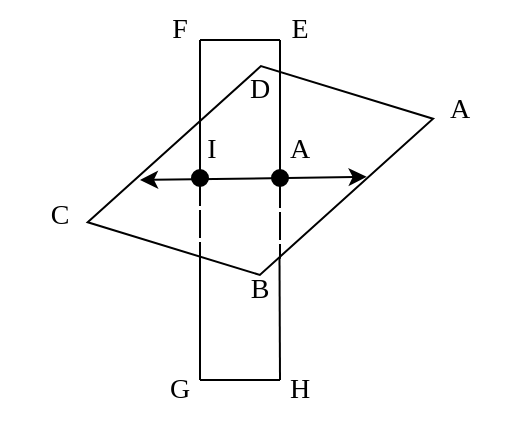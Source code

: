 <mxfile>
    <diagram id="3Ij6UiM6bG9BNMVCDpJ7" name="Page-1">
        <mxGraphModel dx="591" dy="292" grid="1" gridSize="10" guides="1" tooltips="1" connect="1" arrows="1" fold="1" page="1" pageScale="1" pageWidth="850" pageHeight="1100" math="0" shadow="0">
            <root>
                <mxCell id="0"/>
                <mxCell id="1" parent="0"/>
                <mxCell id="2" value="" style="shape=parallelogram;perimeter=parallelogramPerimeter;whiteSpace=wrap;html=1;fixedSize=1;size=60;rotation=17;" vertex="1" parent="1">
                    <mxGeometry x="275.19" y="125.26" width="150" height="100" as="geometry"/>
                </mxCell>
                <mxCell id="7" value="" style="endArrow=none;html=1;" edge="1" parent="1">
                    <mxGeometry width="50" height="50" relative="1" as="geometry">
                        <mxPoint x="320" y="110" as="sourcePoint"/>
                        <mxPoint x="320" y="110" as="targetPoint"/>
                        <Array as="points">
                            <mxPoint x="320" y="180"/>
                        </Array>
                    </mxGeometry>
                </mxCell>
                <mxCell id="9" value="" style="endArrow=none;html=1;" edge="1" parent="1">
                    <mxGeometry width="50" height="50" relative="1" as="geometry">
                        <mxPoint x="320" y="110" as="sourcePoint"/>
                        <mxPoint x="360" y="110" as="targetPoint"/>
                    </mxGeometry>
                </mxCell>
                <mxCell id="10" value="" style="endArrow=none;html=1;" edge="1" parent="1">
                    <mxGeometry width="50" height="50" relative="1" as="geometry">
                        <mxPoint x="360" y="110" as="sourcePoint"/>
                        <mxPoint x="360" y="110" as="targetPoint"/>
                        <Array as="points">
                            <mxPoint x="360" y="180"/>
                        </Array>
                    </mxGeometry>
                </mxCell>
                <mxCell id="11" value="" style="endArrow=none;html=1;dashed=1;dashPattern=8 8;" edge="1" parent="1">
                    <mxGeometry width="50" height="50" relative="1" as="geometry">
                        <mxPoint x="360" y="164" as="sourcePoint"/>
                        <mxPoint x="360" y="164" as="targetPoint"/>
                        <Array as="points">
                            <mxPoint x="360" y="224"/>
                        </Array>
                    </mxGeometry>
                </mxCell>
                <mxCell id="12" value="" style="endArrow=none;html=1;dashed=1;dashPattern=8 8;" edge="1" parent="1">
                    <mxGeometry width="50" height="50" relative="1" as="geometry">
                        <mxPoint x="320" y="163" as="sourcePoint"/>
                        <mxPoint x="320" y="163" as="targetPoint"/>
                        <Array as="points">
                            <mxPoint x="320" y="223"/>
                        </Array>
                    </mxGeometry>
                </mxCell>
                <mxCell id="14" value="" style="endArrow=classic;startArrow=classic;html=1;entryX=0.845;entryY=0.375;entryDx=0;entryDy=0;entryPerimeter=0;" edge="1" parent="1" target="2">
                    <mxGeometry width="50" height="50" relative="1" as="geometry">
                        <mxPoint x="290" y="180" as="sourcePoint"/>
                        <mxPoint x="380" y="160" as="targetPoint"/>
                    </mxGeometry>
                </mxCell>
                <mxCell id="15" value="&lt;font face=&quot;Times New Roman&quot; style=&quot;font-size: 14px;&quot;&gt;A&lt;/font&gt;" style="text;html=1;strokeColor=none;fillColor=none;align=center;verticalAlign=middle;whiteSpace=wrap;rounded=0;" vertex="1" parent="1">
                    <mxGeometry x="340" y="150" width="60" height="30" as="geometry"/>
                </mxCell>
                <mxCell id="16" value="" style="verticalLabelPosition=bottom;verticalAlign=top;html=1;shape=mxgraph.flowchart.on-page_reference;fillColor=#000000;" vertex="1" parent="1">
                    <mxGeometry x="316" y="175" width="8" height="8" as="geometry"/>
                </mxCell>
                <mxCell id="19" value="" style="verticalLabelPosition=bottom;verticalAlign=top;html=1;shape=mxgraph.flowchart.on-page_reference;fillColor=#000000;" vertex="1" parent="1">
                    <mxGeometry x="356" y="175" width="8" height="8" as="geometry"/>
                </mxCell>
                <mxCell id="20" value="&lt;font face=&quot;Times New Roman&quot; style=&quot;font-size: 14px;&quot;&gt;I&lt;/font&gt;" style="text;html=1;strokeColor=none;fillColor=none;align=center;verticalAlign=middle;whiteSpace=wrap;rounded=0;" vertex="1" parent="1">
                    <mxGeometry x="296" y="150" width="60" height="30" as="geometry"/>
                </mxCell>
                <mxCell id="21" value="" style="endArrow=none;html=1;fontSize=14;" edge="1" parent="1">
                    <mxGeometry width="50" height="50" relative="1" as="geometry">
                        <mxPoint x="320" y="280" as="sourcePoint"/>
                        <mxPoint x="320" y="218" as="targetPoint"/>
                    </mxGeometry>
                </mxCell>
                <mxCell id="22" value="" style="endArrow=none;html=1;fontSize=14;" edge="1" parent="1">
                    <mxGeometry width="50" height="50" relative="1" as="geometry">
                        <mxPoint x="360" y="280" as="sourcePoint"/>
                        <mxPoint x="359.75" y="219" as="targetPoint"/>
                    </mxGeometry>
                </mxCell>
                <mxCell id="23" value="" style="endArrow=none;html=1;fontSize=14;" edge="1" parent="1">
                    <mxGeometry width="50" height="50" relative="1" as="geometry">
                        <mxPoint x="320" y="280" as="sourcePoint"/>
                        <mxPoint x="360" y="280" as="targetPoint"/>
                    </mxGeometry>
                </mxCell>
                <mxCell id="24" value="&lt;font face=&quot;Times New Roman&quot; style=&quot;font-size: 14px;&quot;&gt;A&lt;/font&gt;" style="text;html=1;strokeColor=none;fillColor=none;align=center;verticalAlign=middle;whiteSpace=wrap;rounded=0;" vertex="1" parent="1">
                    <mxGeometry x="420" y="130" width="60" height="30" as="geometry"/>
                </mxCell>
                <mxCell id="25" value="&lt;font face=&quot;Times New Roman&quot; style=&quot;font-size: 14px;&quot;&gt;B&lt;/font&gt;" style="text;html=1;strokeColor=none;fillColor=none;align=center;verticalAlign=middle;whiteSpace=wrap;rounded=0;" vertex="1" parent="1">
                    <mxGeometry x="320.19" y="220" width="60" height="30" as="geometry"/>
                </mxCell>
                <mxCell id="26" value="&lt;font face=&quot;Times New Roman&quot; style=&quot;font-size: 14px;&quot;&gt;C&lt;/font&gt;" style="text;html=1;strokeColor=none;fillColor=none;align=center;verticalAlign=middle;whiteSpace=wrap;rounded=0;" vertex="1" parent="1">
                    <mxGeometry x="220" y="183" width="60" height="30" as="geometry"/>
                </mxCell>
                <mxCell id="27" value="&lt;font face=&quot;Times New Roman&quot; style=&quot;font-size: 14px;&quot;&gt;D&lt;/font&gt;" style="text;html=1;strokeColor=none;fillColor=none;align=center;verticalAlign=middle;whiteSpace=wrap;rounded=0;" vertex="1" parent="1">
                    <mxGeometry x="320.19" y="120" width="60" height="30" as="geometry"/>
                </mxCell>
                <mxCell id="28" value="&lt;font face=&quot;Times New Roman&quot; style=&quot;font-size: 14px;&quot;&gt;E&lt;/font&gt;" style="text;html=1;strokeColor=none;fillColor=none;align=center;verticalAlign=middle;whiteSpace=wrap;rounded=0;" vertex="1" parent="1">
                    <mxGeometry x="340" y="90" width="60" height="30" as="geometry"/>
                </mxCell>
                <mxCell id="29" value="&lt;font face=&quot;Times New Roman&quot; style=&quot;font-size: 14px;&quot;&gt;F&lt;/font&gt;" style="text;html=1;strokeColor=none;fillColor=none;align=center;verticalAlign=middle;whiteSpace=wrap;rounded=0;" vertex="1" parent="1">
                    <mxGeometry x="280" y="90" width="60" height="30" as="geometry"/>
                </mxCell>
                <mxCell id="30" value="&lt;font face=&quot;Times New Roman&quot; style=&quot;font-size: 14px;&quot;&gt;G&lt;/font&gt;" style="text;html=1;strokeColor=none;fillColor=none;align=center;verticalAlign=middle;whiteSpace=wrap;rounded=0;" vertex="1" parent="1">
                    <mxGeometry x="280" y="270" width="60" height="30" as="geometry"/>
                </mxCell>
                <mxCell id="31" value="&lt;font face=&quot;Times New Roman&quot; style=&quot;font-size: 14px;&quot;&gt;H&lt;/font&gt;" style="text;html=1;strokeColor=none;fillColor=none;align=center;verticalAlign=middle;whiteSpace=wrap;rounded=0;" vertex="1" parent="1">
                    <mxGeometry x="340" y="270" width="60" height="30" as="geometry"/>
                </mxCell>
            </root>
        </mxGraphModel>
    </diagram>
</mxfile>
